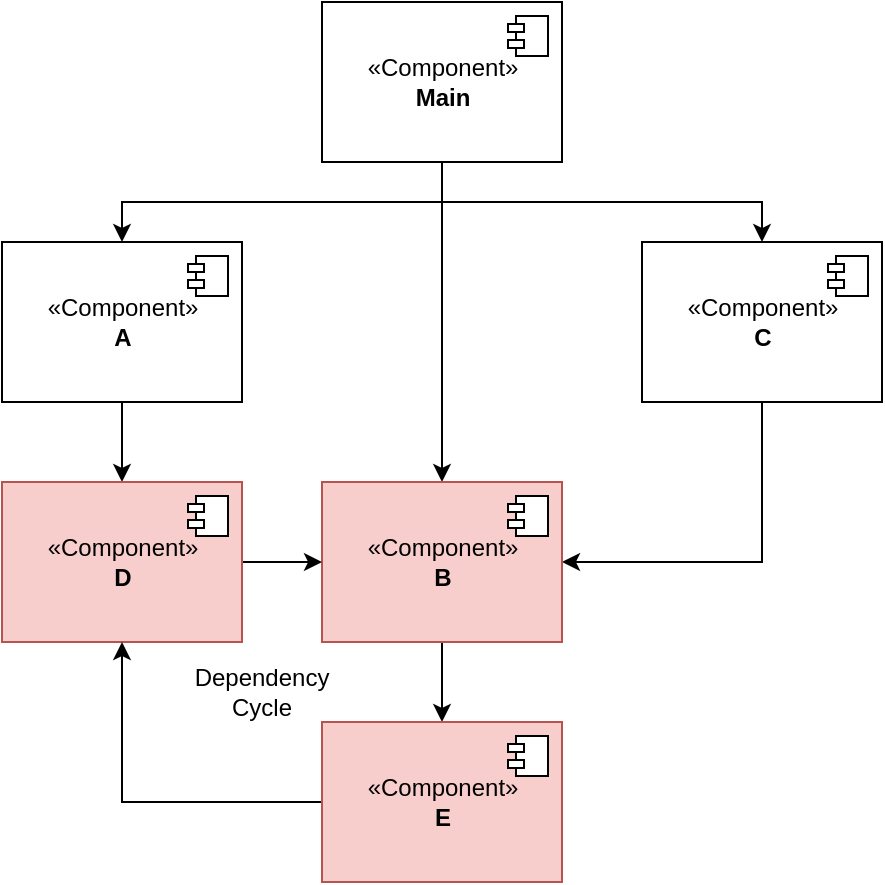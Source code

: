 <mxfile version="20.2.3" type="device"><diagram id="Twz5TGCmhpuJc2co_3xI" name="CH14"><mxGraphModel dx="677" dy="412" grid="1" gridSize="10" guides="1" tooltips="1" connect="1" arrows="1" fold="1" page="1" pageScale="1" pageWidth="1169" pageHeight="827" math="0" shadow="0"><root><mxCell id="0"/><mxCell id="1" parent="0"/><mxCell id="viwIY97u13ISvlbxT81k-5" style="edgeStyle=orthogonalEdgeStyle;rounded=0;orthogonalLoop=1;jettySize=auto;html=1;exitX=0.5;exitY=1;exitDx=0;exitDy=0;entryX=0.5;entryY=0;entryDx=0;entryDy=0;" edge="1" parent="1" source="viwIY97u13ISvlbxT81k-1" target="viwIY97u13ISvlbxT81k-3"><mxGeometry relative="1" as="geometry"/></mxCell><mxCell id="viwIY97u13ISvlbxT81k-8" style="edgeStyle=orthogonalEdgeStyle;rounded=0;orthogonalLoop=1;jettySize=auto;html=1;exitX=0.5;exitY=1;exitDx=0;exitDy=0;" edge="1" parent="1" source="viwIY97u13ISvlbxT81k-1" target="viwIY97u13ISvlbxT81k-6"><mxGeometry relative="1" as="geometry"/></mxCell><mxCell id="viwIY97u13ISvlbxT81k-11" style="edgeStyle=orthogonalEdgeStyle;rounded=0;orthogonalLoop=1;jettySize=auto;html=1;exitX=0.5;exitY=1;exitDx=0;exitDy=0;entryX=0.5;entryY=0;entryDx=0;entryDy=0;" edge="1" parent="1" source="viwIY97u13ISvlbxT81k-1" target="viwIY97u13ISvlbxT81k-9"><mxGeometry relative="1" as="geometry"/></mxCell><mxCell id="viwIY97u13ISvlbxT81k-1" value="«Component»&lt;br&gt;&lt;b&gt;Main&lt;/b&gt;" style="html=1;dropTarget=0;" vertex="1" parent="1"><mxGeometry x="200" y="40" width="120" height="80" as="geometry"/></mxCell><mxCell id="viwIY97u13ISvlbxT81k-2" value="" style="shape=module;jettyWidth=8;jettyHeight=4;" vertex="1" parent="viwIY97u13ISvlbxT81k-1"><mxGeometry x="1" width="20" height="20" relative="1" as="geometry"><mxPoint x="-27" y="7" as="offset"/></mxGeometry></mxCell><mxCell id="viwIY97u13ISvlbxT81k-14" style="edgeStyle=orthogonalEdgeStyle;rounded=0;orthogonalLoop=1;jettySize=auto;html=1;exitX=0.5;exitY=1;exitDx=0;exitDy=0;" edge="1" parent="1" source="viwIY97u13ISvlbxT81k-3" target="viwIY97u13ISvlbxT81k-12"><mxGeometry relative="1" as="geometry"/></mxCell><mxCell id="viwIY97u13ISvlbxT81k-3" value="«Component»&lt;br&gt;&lt;b&gt;A&lt;/b&gt;" style="html=1;dropTarget=0;" vertex="1" parent="1"><mxGeometry x="40" y="160" width="120" height="80" as="geometry"/></mxCell><mxCell id="viwIY97u13ISvlbxT81k-4" value="" style="shape=module;jettyWidth=8;jettyHeight=4;" vertex="1" parent="viwIY97u13ISvlbxT81k-3"><mxGeometry x="1" width="20" height="20" relative="1" as="geometry"><mxPoint x="-27" y="7" as="offset"/></mxGeometry></mxCell><mxCell id="viwIY97u13ISvlbxT81k-16" style="edgeStyle=orthogonalEdgeStyle;rounded=0;orthogonalLoop=1;jettySize=auto;html=1;exitX=0.5;exitY=1;exitDx=0;exitDy=0;entryX=1;entryY=0.5;entryDx=0;entryDy=0;" edge="1" parent="1" source="viwIY97u13ISvlbxT81k-6" target="viwIY97u13ISvlbxT81k-9"><mxGeometry relative="1" as="geometry"/></mxCell><mxCell id="viwIY97u13ISvlbxT81k-6" value="«Component»&lt;br&gt;&lt;b&gt;C&lt;/b&gt;" style="html=1;dropTarget=0;" vertex="1" parent="1"><mxGeometry x="360" y="160" width="120" height="80" as="geometry"/></mxCell><mxCell id="viwIY97u13ISvlbxT81k-7" value="" style="shape=module;jettyWidth=8;jettyHeight=4;" vertex="1" parent="viwIY97u13ISvlbxT81k-6"><mxGeometry x="1" width="20" height="20" relative="1" as="geometry"><mxPoint x="-27" y="7" as="offset"/></mxGeometry></mxCell><mxCell id="viwIY97u13ISvlbxT81k-19" style="edgeStyle=orthogonalEdgeStyle;rounded=0;orthogonalLoop=1;jettySize=auto;html=1;exitX=0.5;exitY=1;exitDx=0;exitDy=0;entryX=0.5;entryY=0;entryDx=0;entryDy=0;" edge="1" parent="1" source="viwIY97u13ISvlbxT81k-9" target="viwIY97u13ISvlbxT81k-17"><mxGeometry relative="1" as="geometry"/></mxCell><mxCell id="viwIY97u13ISvlbxT81k-9" value="«Component»&lt;br&gt;&lt;b&gt;B&lt;/b&gt;" style="html=1;dropTarget=0;fillColor=#f8cecc;strokeColor=#b85450;" vertex="1" parent="1"><mxGeometry x="200" y="280" width="120" height="80" as="geometry"/></mxCell><mxCell id="viwIY97u13ISvlbxT81k-10" value="" style="shape=module;jettyWidth=8;jettyHeight=4;" vertex="1" parent="viwIY97u13ISvlbxT81k-9"><mxGeometry x="1" width="20" height="20" relative="1" as="geometry"><mxPoint x="-27" y="7" as="offset"/></mxGeometry></mxCell><mxCell id="viwIY97u13ISvlbxT81k-15" style="edgeStyle=orthogonalEdgeStyle;rounded=0;orthogonalLoop=1;jettySize=auto;html=1;exitX=1;exitY=0.5;exitDx=0;exitDy=0;entryX=0;entryY=0.5;entryDx=0;entryDy=0;" edge="1" parent="1" source="viwIY97u13ISvlbxT81k-12" target="viwIY97u13ISvlbxT81k-9"><mxGeometry relative="1" as="geometry"/></mxCell><mxCell id="viwIY97u13ISvlbxT81k-12" value="«Component»&lt;br&gt;&lt;b&gt;D&lt;/b&gt;" style="html=1;dropTarget=0;fillColor=#f8cecc;strokeColor=#b85450;" vertex="1" parent="1"><mxGeometry x="40" y="280" width="120" height="80" as="geometry"/></mxCell><mxCell id="viwIY97u13ISvlbxT81k-13" value="" style="shape=module;jettyWidth=8;jettyHeight=4;" vertex="1" parent="viwIY97u13ISvlbxT81k-12"><mxGeometry x="1" width="20" height="20" relative="1" as="geometry"><mxPoint x="-27" y="7" as="offset"/></mxGeometry></mxCell><mxCell id="viwIY97u13ISvlbxT81k-20" style="edgeStyle=orthogonalEdgeStyle;rounded=0;orthogonalLoop=1;jettySize=auto;html=1;exitX=0;exitY=0.5;exitDx=0;exitDy=0;entryX=0.5;entryY=1;entryDx=0;entryDy=0;" edge="1" parent="1" source="viwIY97u13ISvlbxT81k-17" target="viwIY97u13ISvlbxT81k-12"><mxGeometry relative="1" as="geometry"/></mxCell><mxCell id="viwIY97u13ISvlbxT81k-17" value="«Component»&lt;br&gt;&lt;b&gt;E&lt;/b&gt;" style="html=1;dropTarget=0;fillColor=#f8cecc;strokeColor=#b85450;" vertex="1" parent="1"><mxGeometry x="200" y="400" width="120" height="80" as="geometry"/></mxCell><mxCell id="viwIY97u13ISvlbxT81k-18" value="" style="shape=module;jettyWidth=8;jettyHeight=4;" vertex="1" parent="viwIY97u13ISvlbxT81k-17"><mxGeometry x="1" width="20" height="20" relative="1" as="geometry"><mxPoint x="-27" y="7" as="offset"/></mxGeometry></mxCell><mxCell id="viwIY97u13ISvlbxT81k-21" value="Dependency&lt;br&gt;Cycle" style="text;html=1;strokeColor=none;fillColor=none;align=center;verticalAlign=middle;whiteSpace=wrap;rounded=0;" vertex="1" parent="1"><mxGeometry x="140" y="370" width="60" height="30" as="geometry"/></mxCell></root></mxGraphModel></diagram></mxfile>